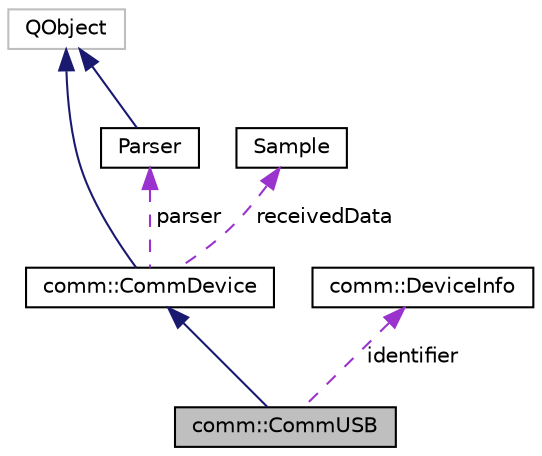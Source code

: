 digraph "comm::CommUSB"
{
 // LATEX_PDF_SIZE
  edge [fontname="Helvetica",fontsize="10",labelfontname="Helvetica",labelfontsize="10"];
  node [fontname="Helvetica",fontsize="10",shape=record];
  Node1 [label="comm::CommUSB",height=0.2,width=0.4,color="black", fillcolor="grey75", style="filled", fontcolor="black",tooltip=" "];
  Node2 -> Node1 [dir="back",color="midnightblue",fontsize="10",style="solid",fontname="Helvetica"];
  Node2 [label="comm::CommDevice",height=0.2,width=0.4,color="black", fillcolor="white", style="filled",URL="$classcomm_1_1_comm_device.html",tooltip="Base class for every connection."];
  Node3 -> Node2 [dir="back",color="midnightblue",fontsize="10",style="solid",fontname="Helvetica"];
  Node3 [label="QObject",height=0.2,width=0.4,color="grey75", fillcolor="white", style="filled",tooltip=" "];
  Node4 -> Node2 [dir="back",color="darkorchid3",fontsize="10",style="dashed",label=" receivedData" ,fontname="Helvetica"];
  Node4 [label="Sample",height=0.2,width=0.4,color="black", fillcolor="white", style="filled",URL="$struct_sample.html",tooltip="holds parsed data"];
  Node5 -> Node2 [dir="back",color="darkorchid3",fontsize="10",style="dashed",label=" parser" ,fontname="Helvetica"];
  Node5 [label="Parser",height=0.2,width=0.4,color="black", fillcolor="white", style="filled",URL="$class_parser.html",tooltip=" "];
  Node3 -> Node5 [dir="back",color="midnightblue",fontsize="10",style="solid",fontname="Helvetica"];
  Node6 -> Node1 [dir="back",color="darkorchid3",fontsize="10",style="dashed",label=" identifier" ,fontname="Helvetica"];
  Node6 [label="comm::DeviceInfo",height=0.2,width=0.4,color="black", fillcolor="white", style="filled",URL="$structcomm_1_1_device_info.html",tooltip="Struct to identify a device Used to connect to one device."];
}
